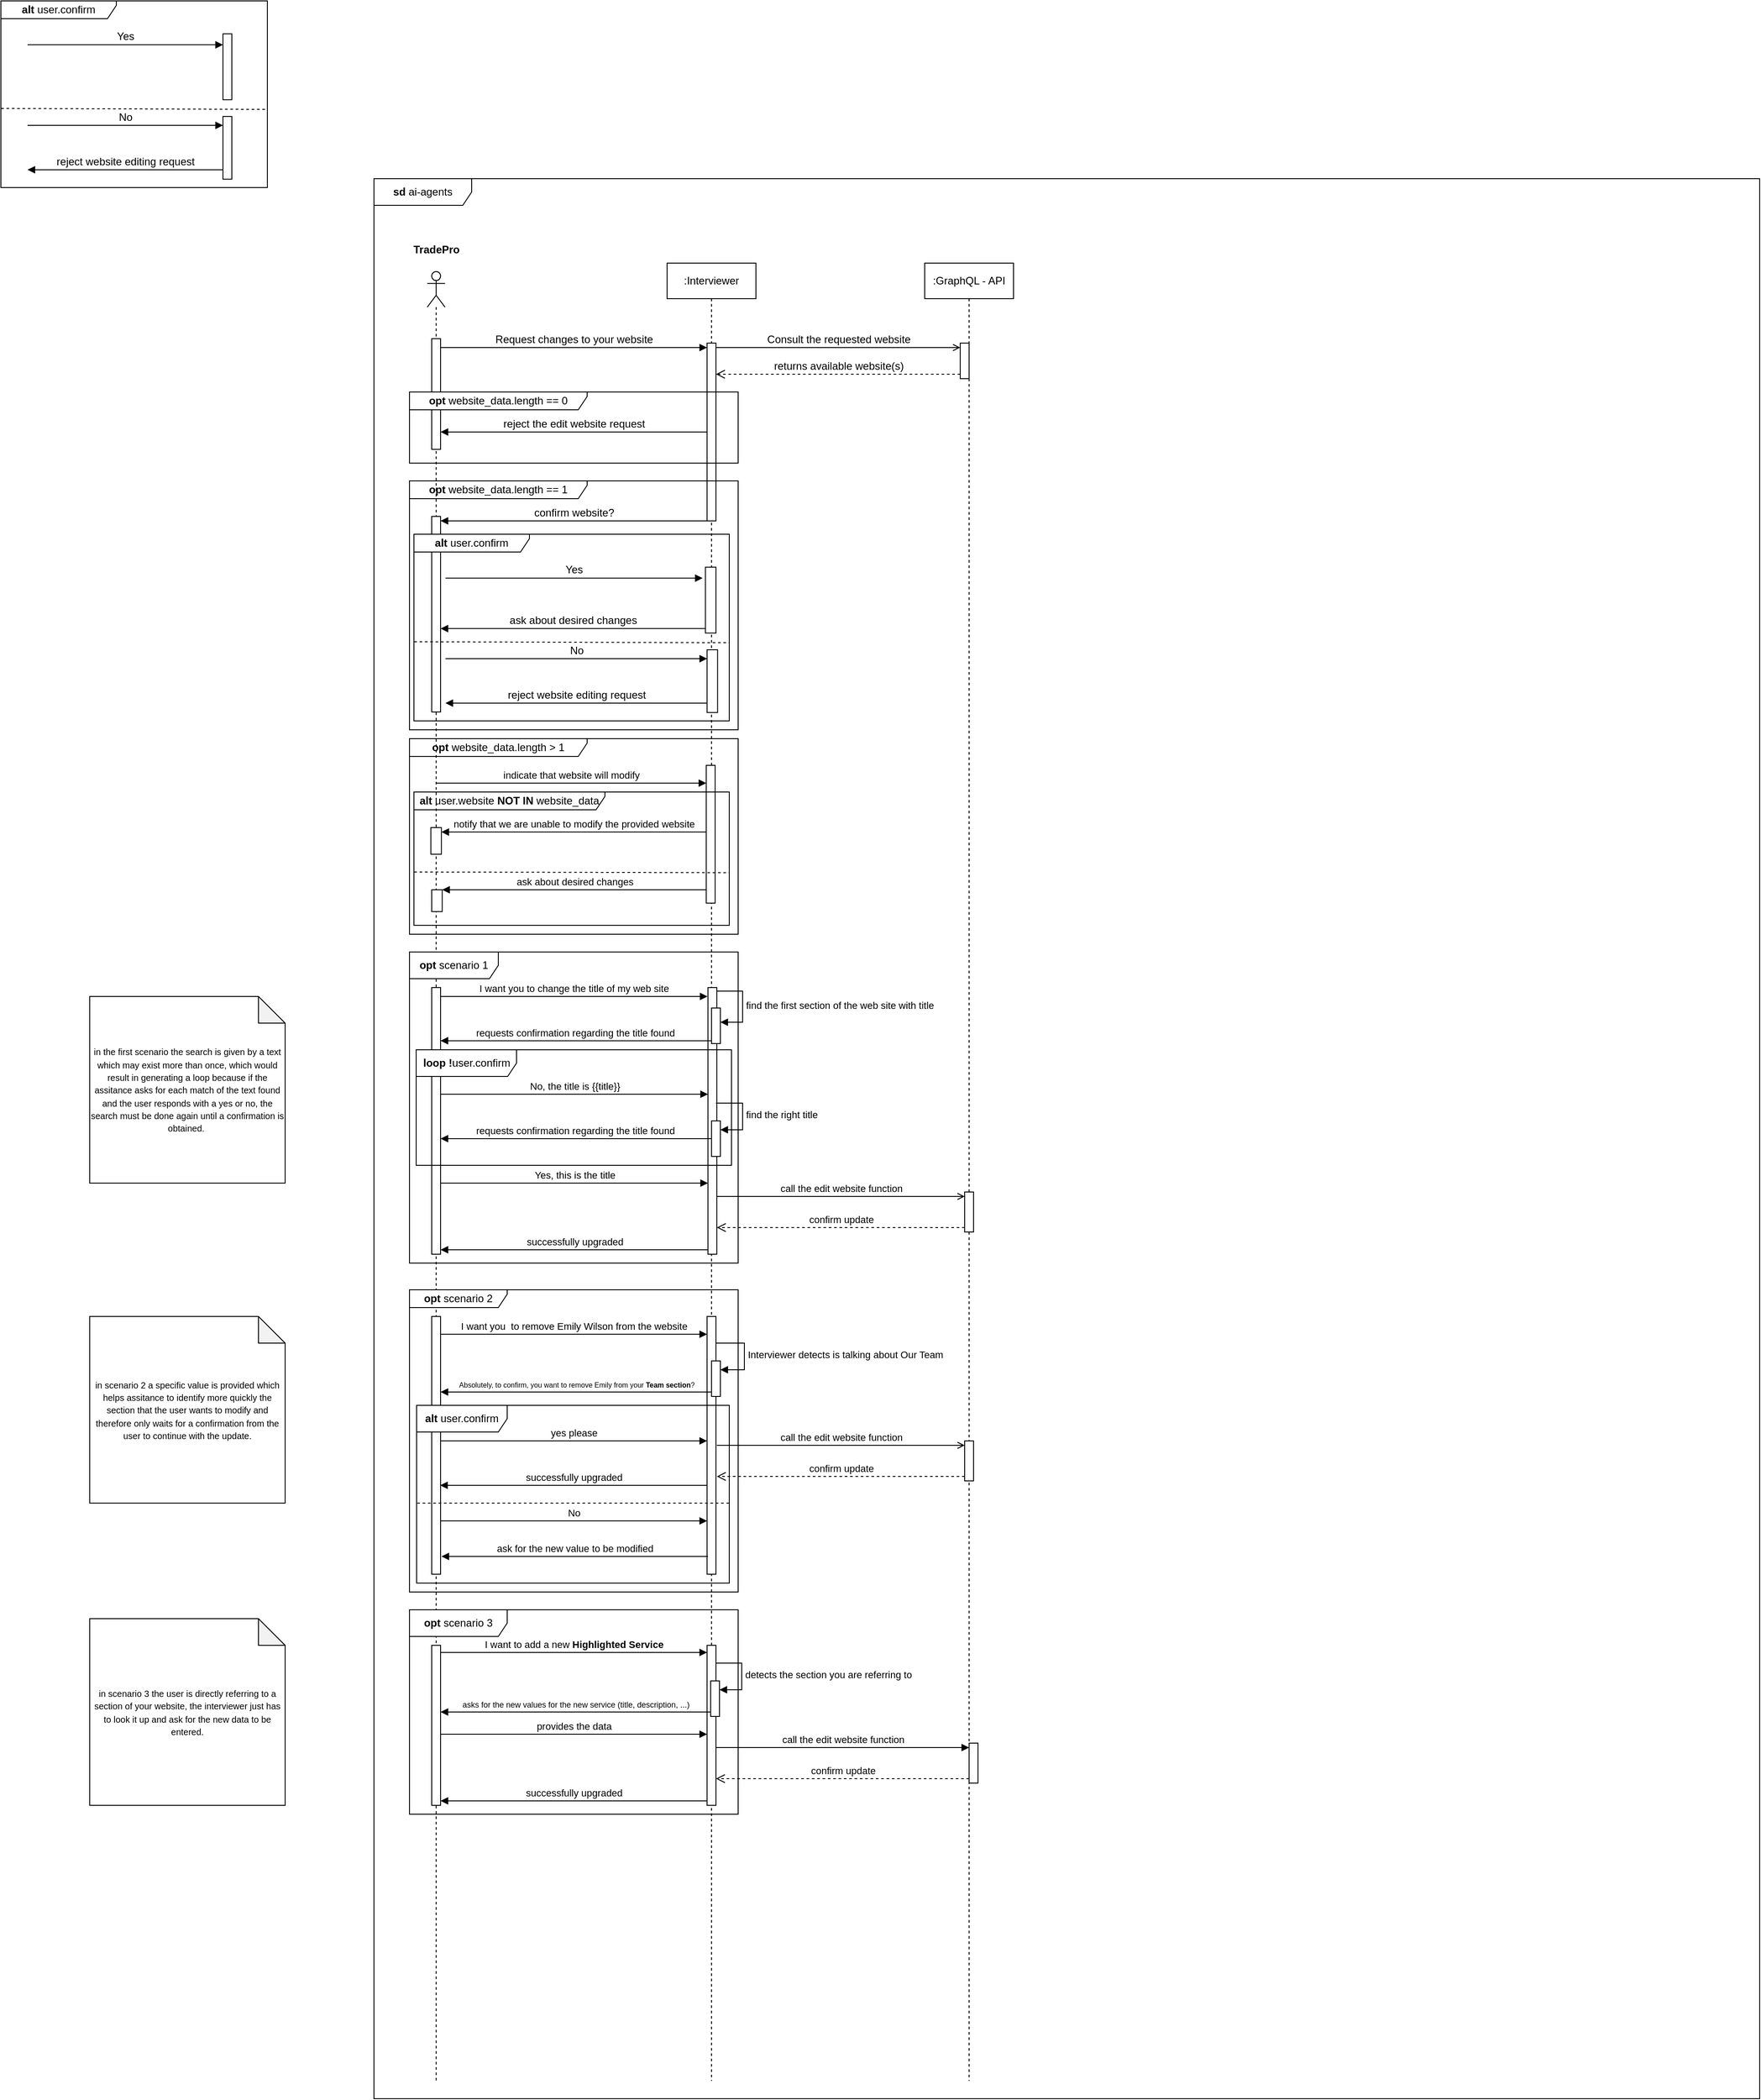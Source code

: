 <mxfile version="24.1.0" type="github">
  <diagram name="Page-1" id="2YBvvXClWsGukQMizWep">
    <mxGraphModel dx="4307" dy="3556" grid="1" gridSize="10" guides="1" tooltips="1" connect="1" arrows="1" fold="1" page="1" pageScale="1" pageWidth="850" pageHeight="1100" math="0" shadow="0">
      <root>
        <mxCell id="0" />
        <mxCell id="1" parent="0" />
        <mxCell id="aeY2nJqXoNuJw8O9usds-8" value="&lt;b&gt;sd &lt;/b&gt;ai-agents" style="shape=umlFrame;whiteSpace=wrap;html=1;pointerEvents=0;strokeColor=default;align=center;verticalAlign=middle;fontFamily=Helvetica;fontSize=12;fontColor=default;fillColor=default;width=110;height=30;" parent="1" vertex="1">
          <mxGeometry x="-840" y="-1080" width="1560" height="2160" as="geometry" />
        </mxCell>
        <mxCell id="aeY2nJqXoNuJw8O9usds-13" value=":Interviewer" style="shape=umlLifeline;perimeter=lifelinePerimeter;whiteSpace=wrap;html=1;container=1;dropTarget=0;collapsible=0;recursiveResize=0;outlineConnect=0;portConstraint=eastwest;newEdgeStyle={&quot;curved&quot;:0,&quot;rounded&quot;:0};strokeColor=default;align=center;verticalAlign=middle;fontFamily=Helvetica;fontSize=12;fontColor=default;fillColor=default;" parent="1" vertex="1">
          <mxGeometry x="-510" y="-985" width="100" height="2045" as="geometry" />
        </mxCell>
        <mxCell id="aeY2nJqXoNuJw8O9usds-17" value="" style="html=1;points=[[0,0,0,0,5],[0,1,0,0,-5],[1,0,0,0,5],[1,1,0,0,-5]];perimeter=orthogonalPerimeter;outlineConnect=0;targetShapes=umlLifeline;portConstraint=eastwest;newEdgeStyle={&quot;curved&quot;:0,&quot;rounded&quot;:0};strokeColor=default;align=center;verticalAlign=middle;fontFamily=Helvetica;fontSize=12;fontColor=default;fillColor=default;" parent="aeY2nJqXoNuJw8O9usds-13" vertex="1">
          <mxGeometry x="45" y="90" width="10" height="200" as="geometry" />
        </mxCell>
        <mxCell id="aeY2nJqXoNuJw8O9usds-36" value="" style="html=1;points=[[0,0,0,0,5],[0,1,0,0,-5],[1,0,0,0,5],[1,1,0,0,-5]];perimeter=orthogonalPerimeter;outlineConnect=0;targetShapes=umlLifeline;portConstraint=eastwest;newEdgeStyle={&quot;curved&quot;:0,&quot;rounded&quot;:0};strokeColor=default;align=center;verticalAlign=middle;fontFamily=Helvetica;fontSize=12;fontColor=default;fillColor=default;" parent="aeY2nJqXoNuJw8O9usds-13" vertex="1">
          <mxGeometry x="43.163" y="342.059" width="11.833" height="74.118" as="geometry" />
        </mxCell>
        <mxCell id="aeY2nJqXoNuJw8O9usds-45" value="" style="html=1;points=[[0,0,0,0,5],[0,1,0,0,-5],[1,0,0,0,5],[1,1,0,0,-5]];perimeter=orthogonalPerimeter;outlineConnect=0;targetShapes=umlLifeline;portConstraint=eastwest;newEdgeStyle={&quot;curved&quot;:0,&quot;rounded&quot;:0};strokeColor=default;align=center;verticalAlign=middle;fontFamily=Helvetica;fontSize=12;fontColor=default;fillColor=default;" parent="aeY2nJqXoNuJw8O9usds-13" vertex="1">
          <mxGeometry x="45.003" y="435.004" width="11.833" height="70.588" as="geometry" />
        </mxCell>
        <mxCell id="Cm1tVQZYmMBmun_1De68-10" value="" style="html=1;points=[[0,0,0,0,5],[0,1,0,0,-5],[1,0,0,0,5],[1,1,0,0,-5]];perimeter=orthogonalPerimeter;outlineConnect=0;targetShapes=umlLifeline;portConstraint=eastwest;newEdgeStyle={&quot;curved&quot;:0,&quot;rounded&quot;:0};" vertex="1" parent="aeY2nJqXoNuJw8O9usds-13">
          <mxGeometry x="44.08" y="565" width="10" height="155" as="geometry" />
        </mxCell>
        <mxCell id="aeY2nJqXoNuJw8O9usds-14" value=":GraphQL - API" style="shape=umlLifeline;perimeter=lifelinePerimeter;whiteSpace=wrap;html=1;container=1;dropTarget=0;collapsible=0;recursiveResize=0;outlineConnect=0;portConstraint=eastwest;newEdgeStyle={&quot;curved&quot;:0,&quot;rounded&quot;:0};strokeColor=default;align=center;verticalAlign=middle;fontFamily=Helvetica;fontSize=12;fontColor=default;fillColor=default;" parent="1" vertex="1">
          <mxGeometry x="-220" y="-985" width="100" height="2045" as="geometry" />
        </mxCell>
        <mxCell id="aeY2nJqXoNuJw8O9usds-20" value="" style="html=1;points=[[0,0,0,0,5],[0,1,0,0,-5],[1,0,0,0,5],[1,1,0,0,-5]];perimeter=orthogonalPerimeter;outlineConnect=0;targetShapes=umlLifeline;portConstraint=eastwest;newEdgeStyle={&quot;curved&quot;:0,&quot;rounded&quot;:0};strokeColor=default;align=center;verticalAlign=middle;fontFamily=Helvetica;fontSize=12;fontColor=default;fillColor=default;" parent="aeY2nJqXoNuJw8O9usds-14" vertex="1">
          <mxGeometry x="40" y="90" width="10" height="40" as="geometry" />
        </mxCell>
        <mxCell id="Cm1tVQZYmMBmun_1De68-38" value="" style="html=1;points=[[0,0,0,0,5],[0,1,0,0,-5],[1,0,0,0,5],[1,1,0,0,-5]];perimeter=orthogonalPerimeter;outlineConnect=0;targetShapes=umlLifeline;portConstraint=eastwest;newEdgeStyle={&quot;curved&quot;:0,&quot;rounded&quot;:0};" vertex="1" parent="aeY2nJqXoNuJw8O9usds-14">
          <mxGeometry x="45" y="1045" width="10" height="45" as="geometry" />
        </mxCell>
        <mxCell id="Cm1tVQZYmMBmun_1De68-54" value="" style="html=1;points=[[0,0,0,0,5],[0,1,0,0,-5],[1,0,0,0,5],[1,1,0,0,-5]];perimeter=orthogonalPerimeter;outlineConnect=0;targetShapes=umlLifeline;portConstraint=eastwest;newEdgeStyle={&quot;curved&quot;:0,&quot;rounded&quot;:0};" vertex="1" parent="aeY2nJqXoNuJw8O9usds-14">
          <mxGeometry x="45" y="1325" width="10" height="45" as="geometry" />
        </mxCell>
        <mxCell id="Cm1tVQZYmMBmun_1De68-55" value="call the edit website function" style="html=1;verticalAlign=bottom;endArrow=open;curved=0;rounded=0;entryX=0;entryY=0;entryDx=0;entryDy=5;endFill=0;" edge="1" parent="aeY2nJqXoNuJw8O9usds-14" target="Cm1tVQZYmMBmun_1De68-54">
          <mxGeometry relative="1" as="geometry">
            <mxPoint x="-234" y="1330" as="sourcePoint" />
          </mxGeometry>
        </mxCell>
        <mxCell id="Cm1tVQZYmMBmun_1De68-56" value="confirm update" style="html=1;verticalAlign=bottom;endArrow=open;dashed=1;endSize=8;curved=0;rounded=0;exitX=0;exitY=1;exitDx=0;exitDy=-5;" edge="1" parent="aeY2nJqXoNuJw8O9usds-14" source="Cm1tVQZYmMBmun_1De68-54">
          <mxGeometry relative="1" as="geometry">
            <mxPoint x="-234" y="1365" as="targetPoint" />
          </mxGeometry>
        </mxCell>
        <mxCell id="Cm1tVQZYmMBmun_1De68-68" value="" style="html=1;points=[[0,0,0,0,5],[0,1,0,0,-5],[1,0,0,0,5],[1,1,0,0,-5]];perimeter=orthogonalPerimeter;outlineConnect=0;targetShapes=umlLifeline;portConstraint=eastwest;newEdgeStyle={&quot;curved&quot;:0,&quot;rounded&quot;:0};" vertex="1" parent="aeY2nJqXoNuJw8O9usds-14">
          <mxGeometry x="50" y="1665" width="10" height="45" as="geometry" />
        </mxCell>
        <mxCell id="aeY2nJqXoNuJw8O9usds-19" value="Request changes to your website" style="html=1;verticalAlign=bottom;endArrow=block;curved=0;rounded=0;fontFamily=Helvetica;fontSize=12;fontColor=default;entryX=0;entryY=0;entryDx=0;entryDy=5;entryPerimeter=0;" parent="1" source="aeY2nJqXoNuJw8O9usds-28" edge="1" target="aeY2nJqXoNuJw8O9usds-17">
          <mxGeometry width="80" relative="1" as="geometry">
            <mxPoint x="-770.3" y="-890" as="sourcePoint" />
            <mxPoint x="-545" y="-890" as="targetPoint" />
          </mxGeometry>
        </mxCell>
        <mxCell id="aeY2nJqXoNuJw8O9usds-21" value="Consult the requested website" style="html=1;verticalAlign=bottom;endArrow=open;curved=0;rounded=0;entryX=0;entryY=0;entryDx=0;entryDy=5;fontFamily=Helvetica;fontSize=12;fontColor=default;exitX=1;exitY=0;exitDx=0;exitDy=5;exitPerimeter=0;endFill=0;" parent="1" source="aeY2nJqXoNuJw8O9usds-17" target="aeY2nJqXoNuJw8O9usds-20" edge="1">
          <mxGeometry relative="1" as="geometry">
            <mxPoint x="-530" y="-880" as="sourcePoint" />
          </mxGeometry>
        </mxCell>
        <mxCell id="aeY2nJqXoNuJw8O9usds-22" value="returns available website(s)" style="html=1;verticalAlign=bottom;endArrow=open;dashed=1;endSize=8;curved=0;rounded=0;exitX=0;exitY=1;exitDx=0;exitDy=-5;fontFamily=Helvetica;fontSize=12;fontColor=default;" parent="1" source="aeY2nJqXoNuJw8O9usds-20" target="aeY2nJqXoNuJw8O9usds-17" edge="1">
          <mxGeometry relative="1" as="geometry">
            <mxPoint x="-340" y="-815" as="targetPoint" />
          </mxGeometry>
        </mxCell>
        <mxCell id="aeY2nJqXoNuJw8O9usds-24" value="reject the edit website request" style="html=1;verticalAlign=bottom;endArrow=block;curved=0;rounded=0;fontFamily=Helvetica;fontSize=12;fontColor=default;" parent="1" source="aeY2nJqXoNuJw8O9usds-17" target="aeY2nJqXoNuJw8O9usds-28" edge="1">
          <mxGeometry width="80" relative="1" as="geometry">
            <mxPoint x="-545" y="-790" as="sourcePoint" />
            <mxPoint x="-770.3" y="-790" as="targetPoint" />
          </mxGeometry>
        </mxCell>
        <mxCell id="aeY2nJqXoNuJw8O9usds-25" value="&lt;b&gt;opt&amp;nbsp;&lt;/b&gt;website_data.length == 1" style="shape=umlFrame;whiteSpace=wrap;html=1;pointerEvents=0;strokeColor=default;align=center;verticalAlign=middle;fontFamily=Helvetica;fontSize=12;fontColor=default;fillColor=default;width=200;height=20;" parent="1" vertex="1">
          <mxGeometry x="-800" y="-740" width="370" height="280" as="geometry" />
        </mxCell>
        <mxCell id="aeY2nJqXoNuJw8O9usds-26" value="confirm website?" style="html=1;verticalAlign=bottom;endArrow=block;curved=0;rounded=0;fontFamily=Helvetica;fontSize=12;fontColor=default;entryX=1;entryY=0;entryDx=0;entryDy=5;entryPerimeter=0;" parent="1" source="aeY2nJqXoNuJw8O9usds-17" target="aeY2nJqXoNuJw8O9usds-27" edge="1">
          <mxGeometry width="80" relative="1" as="geometry">
            <mxPoint x="-544.7" y="-700.4" as="sourcePoint" />
            <mxPoint x="-770" y="-700.4" as="targetPoint" />
          </mxGeometry>
        </mxCell>
        <mxCell id="aeY2nJqXoNuJw8O9usds-41" value="ask about desired changes" style="html=1;verticalAlign=bottom;endArrow=block;curved=0;rounded=0;fontFamily=Helvetica;fontSize=12;fontColor=default;exitX=0;exitY=1;exitDx=0;exitDy=-5;exitPerimeter=0;" parent="1" source="aeY2nJqXoNuJw8O9usds-36" target="aeY2nJqXoNuJw8O9usds-27" edge="1">
          <mxGeometry width="80" relative="1" as="geometry">
            <mxPoint x="-700" y="-680" as="sourcePoint" />
            <mxPoint x="-620" y="-680" as="targetPoint" />
          </mxGeometry>
        </mxCell>
        <mxCell id="aeY2nJqXoNuJw8O9usds-49" value="&lt;b&gt;opt&amp;nbsp;&lt;/b&gt;website_data.length &amp;gt; 1" style="shape=umlFrame;whiteSpace=wrap;html=1;pointerEvents=0;strokeColor=default;align=center;verticalAlign=middle;fontFamily=Helvetica;fontSize=12;fontColor=default;fillColor=default;width=200;height=20;" parent="1" vertex="1">
          <mxGeometry x="-800" y="-450" width="370" height="220" as="geometry" />
        </mxCell>
        <mxCell id="Cm1tVQZYmMBmun_1De68-1" value="" style="group;fillColor=none;strokeColor=#b85450;" vertex="1" connectable="0" parent="1">
          <mxGeometry x="-1260" y="-1280" width="300" height="210" as="geometry" />
        </mxCell>
        <mxCell id="Cm1tVQZYmMBmun_1De68-2" value="&lt;b&gt;alt &lt;/b&gt;user.confirm" style="shape=umlFrame;whiteSpace=wrap;html=1;pointerEvents=0;strokeColor=default;align=center;verticalAlign=middle;fontFamily=Helvetica;fontSize=12;fontColor=default;fillColor=default;width=130;height=20;" vertex="1" parent="Cm1tVQZYmMBmun_1De68-1">
          <mxGeometry width="300" height="210" as="geometry" />
        </mxCell>
        <mxCell id="Cm1tVQZYmMBmun_1De68-3" value="" style="endArrow=none;dashed=1;html=1;rounded=0;fontFamily=Helvetica;fontSize=12;fontColor=default;exitX=0.001;exitY=0.545;exitDx=0;exitDy=0;exitPerimeter=0;entryX=1;entryY=0.55;entryDx=0;entryDy=0;entryPerimeter=0;" edge="1" parent="Cm1tVQZYmMBmun_1De68-1">
          <mxGeometry width="50" height="50" relative="1" as="geometry">
            <mxPoint x="0.3" y="121" as="sourcePoint" />
            <mxPoint x="300" y="122.05" as="targetPoint" />
          </mxGeometry>
        </mxCell>
        <mxCell id="Cm1tVQZYmMBmun_1De68-4" value="" style="html=1;points=[[0,0,0,0,5],[0,1,0,0,-5],[1,0,0,0,5],[1,1,0,0,-5]];perimeter=orthogonalPerimeter;outlineConnect=0;targetShapes=umlLifeline;portConstraint=eastwest;newEdgeStyle={&quot;curved&quot;:0,&quot;rounded&quot;:0};strokeColor=default;align=center;verticalAlign=middle;fontFamily=Helvetica;fontSize=12;fontColor=default;fillColor=default;" vertex="1" parent="Cm1tVQZYmMBmun_1De68-1">
          <mxGeometry x="250" y="37.059" width="10" height="74.118" as="geometry" />
        </mxCell>
        <mxCell id="Cm1tVQZYmMBmun_1De68-5" value="Yes" style="html=1;verticalAlign=bottom;endArrow=block;curved=0;rounded=0;fontFamily=Helvetica;fontSize=12;fontColor=default;entryX=0;entryY=0;entryDx=0;entryDy=5;entryPerimeter=0;" edge="1" parent="Cm1tVQZYmMBmun_1De68-1">
          <mxGeometry width="80" relative="1" as="geometry">
            <mxPoint x="30" y="49.412" as="sourcePoint" />
            <mxPoint x="250" y="49.412" as="targetPoint" />
          </mxGeometry>
        </mxCell>
        <mxCell id="Cm1tVQZYmMBmun_1De68-6" value="" style="html=1;points=[[0,0,0,0,5],[0,1,0,0,-5],[1,0,0,0,5],[1,1,0,0,-5]];perimeter=orthogonalPerimeter;outlineConnect=0;targetShapes=umlLifeline;portConstraint=eastwest;newEdgeStyle={&quot;curved&quot;:0,&quot;rounded&quot;:0};strokeColor=default;align=center;verticalAlign=middle;fontFamily=Helvetica;fontSize=12;fontColor=default;fillColor=default;" vertex="1" parent="Cm1tVQZYmMBmun_1De68-1">
          <mxGeometry x="250" y="130.004" width="10" height="70.588" as="geometry" />
        </mxCell>
        <mxCell id="Cm1tVQZYmMBmun_1De68-7" value="No" style="html=1;verticalAlign=bottom;endArrow=block;curved=0;rounded=0;fontFamily=Helvetica;fontSize=12;fontColor=default;entryX=0;entryY=0;entryDx=0;entryDy=5;entryPerimeter=0;" edge="1" parent="Cm1tVQZYmMBmun_1De68-1">
          <mxGeometry width="80" relative="1" as="geometry">
            <mxPoint x="30" y="140.004" as="sourcePoint" />
            <mxPoint x="250" y="140.004" as="targetPoint" />
          </mxGeometry>
        </mxCell>
        <mxCell id="Cm1tVQZYmMBmun_1De68-8" value="reject website editing request" style="html=1;verticalAlign=bottom;endArrow=block;curved=0;rounded=0;fontFamily=Helvetica;fontSize=12;fontColor=default;" edge="1" parent="Cm1tVQZYmMBmun_1De68-1">
          <mxGeometry width="80" relative="1" as="geometry">
            <mxPoint x="250" y="189.998" as="sourcePoint" />
            <mxPoint x="30" y="189.998" as="targetPoint" />
          </mxGeometry>
        </mxCell>
        <mxCell id="Cm1tVQZYmMBmun_1De68-9" value="indicate that website will modify" style="html=1;verticalAlign=bottom;endArrow=block;curved=0;rounded=0;" edge="1" parent="1" target="Cm1tVQZYmMBmun_1De68-10">
          <mxGeometry width="80" relative="1" as="geometry">
            <mxPoint x="-770.5" y="-400" as="sourcePoint" />
            <mxPoint x="-545" y="-400" as="targetPoint" />
          </mxGeometry>
        </mxCell>
        <mxCell id="Cm1tVQZYmMBmun_1De68-11" value="" style="group;fillColor=none;strokeColor=#b85450;" vertex="1" connectable="0" parent="1">
          <mxGeometry x="-795" y="-390" width="355" height="150" as="geometry" />
        </mxCell>
        <mxCell id="Cm1tVQZYmMBmun_1De68-12" value="&lt;b&gt;alt&amp;nbsp;&lt;/b&gt;user.website &lt;b&gt;NOT IN&amp;nbsp;&lt;/b&gt;website_data" style="shape=umlFrame;whiteSpace=wrap;html=1;pointerEvents=0;strokeColor=default;align=center;verticalAlign=middle;fontFamily=Helvetica;fontSize=12;fontColor=default;fillColor=default;width=215;height=20;" vertex="1" parent="Cm1tVQZYmMBmun_1De68-11">
          <mxGeometry width="355" height="150" as="geometry" />
        </mxCell>
        <mxCell id="Cm1tVQZYmMBmun_1De68-13" value="" style="endArrow=none;dashed=1;html=1;rounded=0;fontFamily=Helvetica;fontSize=12;fontColor=default;exitX=0.001;exitY=0.545;exitDx=0;exitDy=0;exitPerimeter=0;entryX=1;entryY=0.55;entryDx=0;entryDy=0;entryPerimeter=0;" edge="1" parent="Cm1tVQZYmMBmun_1De68-11">
          <mxGeometry width="50" height="50" relative="1" as="geometry">
            <mxPoint x="0.355" y="89.998" as="sourcePoint" />
            <mxPoint x="355" y="90.748" as="targetPoint" />
          </mxGeometry>
        </mxCell>
        <mxCell id="Cm1tVQZYmMBmun_1De68-21" value="notify that we are unable to modify the provided website" style="html=1;verticalAlign=bottom;endArrow=block;curved=0;rounded=0;entryX=1;entryY=0;entryDx=0;entryDy=5;entryPerimeter=0;" edge="1" parent="1" source="Cm1tVQZYmMBmun_1De68-10" target="Cm1tVQZYmMBmun_1De68-19">
          <mxGeometry width="80" relative="1" as="geometry">
            <mxPoint x="-630" y="-320" as="sourcePoint" />
            <mxPoint x="-550" y="-320" as="targetPoint" />
          </mxGeometry>
        </mxCell>
        <mxCell id="Cm1tVQZYmMBmun_1De68-22" value="ask about desired changes" style="html=1;verticalAlign=bottom;endArrow=block;curved=0;rounded=0;" edge="1" parent="1" source="Cm1tVQZYmMBmun_1De68-10" target="Cm1tVQZYmMBmun_1De68-20">
          <mxGeometry width="80" relative="1" as="geometry">
            <mxPoint x="-640" y="-230" as="sourcePoint" />
            <mxPoint x="-560" y="-230" as="targetPoint" />
          </mxGeometry>
        </mxCell>
        <mxCell id="aeY2nJqXoNuJw8O9usds-9" value="" style="shape=umlLifeline;perimeter=lifelinePerimeter;whiteSpace=wrap;html=1;container=1;dropTarget=0;collapsible=0;recursiveResize=0;outlineConnect=0;portConstraint=eastwest;newEdgeStyle={&quot;curved&quot;:0,&quot;rounded&quot;:0};participant=umlActor;strokeColor=default;align=center;verticalAlign=middle;fontFamily=Helvetica;fontSize=12;fontColor=default;fillColor=default;" parent="1" vertex="1">
          <mxGeometry x="-780" y="-975.45" width="20" height="2035.45" as="geometry" />
        </mxCell>
        <mxCell id="aeY2nJqXoNuJw8O9usds-28" value="" style="html=1;points=[[0,0,0,0,5],[0,1,0,0,-5],[1,0,0,0,5],[1,1,0,0,-5]];perimeter=orthogonalPerimeter;outlineConnect=0;targetShapes=umlLifeline;portConstraint=eastwest;newEdgeStyle={&quot;curved&quot;:0,&quot;rounded&quot;:0};strokeColor=default;align=center;verticalAlign=middle;fontFamily=Helvetica;fontSize=12;fontColor=default;fillColor=default;" parent="aeY2nJqXoNuJw8O9usds-9" vertex="1">
          <mxGeometry x="5" y="75.45" width="10" height="124.55" as="geometry" />
        </mxCell>
        <mxCell id="Cm1tVQZYmMBmun_1De68-20" value="" style="html=1;points=[[0,0,0,0,5],[0,1,0,0,-5],[1,0,0,0,5],[1,1,0,0,-5]];perimeter=orthogonalPerimeter;outlineConnect=0;targetShapes=umlLifeline;portConstraint=eastwest;newEdgeStyle={&quot;curved&quot;:0,&quot;rounded&quot;:0};" vertex="1" parent="aeY2nJqXoNuJw8O9usds-9">
          <mxGeometry x="5" y="695.45" width="11.83" height="24.55" as="geometry" />
        </mxCell>
        <mxCell id="Cm1tVQZYmMBmun_1De68-19" value="" style="html=1;points=[[0,0,0,0,5],[0,1,0,0,-5],[1,0,0,0,5],[1,1,0,0,-5]];perimeter=orthogonalPerimeter;outlineConnect=0;targetShapes=umlLifeline;portConstraint=eastwest;newEdgeStyle={&quot;curved&quot;:0,&quot;rounded&quot;:0};" vertex="1" parent="aeY2nJqXoNuJw8O9usds-9">
          <mxGeometry x="4.08" y="625.455" width="11.83" height="30" as="geometry" />
        </mxCell>
        <mxCell id="aeY2nJqXoNuJw8O9usds-10" value="&lt;b&gt;TradePro&lt;/b&gt;" style="text;html=1;align=center;verticalAlign=middle;resizable=0;points=[];autosize=1;strokeColor=none;fillColor=none;fontFamily=Helvetica;fontSize=12;fontColor=default;" parent="1" vertex="1">
          <mxGeometry x="-810" y="-1015" width="80" height="30" as="geometry" />
        </mxCell>
        <mxCell id="aeY2nJqXoNuJw8O9usds-27" value="" style="html=1;points=[[0,0,0,0,5],[0,1,0,0,-5],[1,0,0,0,5],[1,1,0,0,-5]];perimeter=orthogonalPerimeter;outlineConnect=0;targetShapes=umlLifeline;portConstraint=eastwest;newEdgeStyle={&quot;curved&quot;:0,&quot;rounded&quot;:0};strokeColor=default;align=center;verticalAlign=middle;fontFamily=Helvetica;fontSize=12;fontColor=default;fillColor=default;" parent="1" vertex="1">
          <mxGeometry x="-775" y="-700" width="10" height="220" as="geometry" />
        </mxCell>
        <mxCell id="aeY2nJqXoNuJw8O9usds-23" value="&lt;b&gt;opt&amp;nbsp;&lt;/b&gt;website_data.length == 0" style="shape=umlFrame;whiteSpace=wrap;html=1;pointerEvents=0;strokeColor=default;align=center;verticalAlign=middle;fontFamily=Helvetica;fontSize=12;fontColor=default;fillColor=default;width=200;height=20;" parent="1" vertex="1">
          <mxGeometry x="-800" y="-840" width="370" height="80" as="geometry" />
        </mxCell>
        <mxCell id="aeY2nJqXoNuJw8O9usds-33" value="" style="group;fillColor=none;strokeColor=#b85450;" parent="1" vertex="1" connectable="0">
          <mxGeometry x="-795" y="-680" width="355" height="210" as="geometry" />
        </mxCell>
        <mxCell id="aeY2nJqXoNuJw8O9usds-31" value="&lt;b&gt;alt &lt;/b&gt;user.confirm" style="shape=umlFrame;whiteSpace=wrap;html=1;pointerEvents=0;strokeColor=default;align=center;verticalAlign=middle;fontFamily=Helvetica;fontSize=12;fontColor=default;fillColor=default;width=130;height=20;" parent="aeY2nJqXoNuJw8O9usds-33" vertex="1">
          <mxGeometry width="355" height="210" as="geometry" />
        </mxCell>
        <mxCell id="aeY2nJqXoNuJw8O9usds-32" value="" style="endArrow=none;dashed=1;html=1;rounded=0;fontFamily=Helvetica;fontSize=12;fontColor=default;exitX=0.001;exitY=0.545;exitDx=0;exitDy=0;exitPerimeter=0;entryX=1;entryY=0.55;entryDx=0;entryDy=0;entryPerimeter=0;" parent="aeY2nJqXoNuJw8O9usds-33" edge="1">
          <mxGeometry width="50" height="50" relative="1" as="geometry">
            <mxPoint x="0.355" y="121" as="sourcePoint" />
            <mxPoint x="355" y="122.05" as="targetPoint" />
          </mxGeometry>
        </mxCell>
        <mxCell id="aeY2nJqXoNuJw8O9usds-39" value="Yes" style="html=1;verticalAlign=bottom;endArrow=block;curved=0;rounded=0;fontFamily=Helvetica;fontSize=12;fontColor=default;entryX=-0.267;entryY=0.167;entryDx=0;entryDy=0;entryPerimeter=0;" parent="aeY2nJqXoNuJw8O9usds-33" edge="1" target="aeY2nJqXoNuJw8O9usds-36">
          <mxGeometry width="80" relative="1" as="geometry">
            <mxPoint x="35.5" y="49.412" as="sourcePoint" />
            <mxPoint x="295.833" y="49.412" as="targetPoint" />
          </mxGeometry>
        </mxCell>
        <mxCell id="aeY2nJqXoNuJw8O9usds-47" value="No" style="html=1;verticalAlign=bottom;endArrow=block;curved=0;rounded=0;fontFamily=Helvetica;fontSize=12;fontColor=default;" parent="aeY2nJqXoNuJw8O9usds-33" edge="1" target="aeY2nJqXoNuJw8O9usds-45">
          <mxGeometry width="80" relative="1" as="geometry">
            <mxPoint x="35.5" y="140.004" as="sourcePoint" />
            <mxPoint x="295.833" y="140.004" as="targetPoint" />
          </mxGeometry>
        </mxCell>
        <mxCell id="aeY2nJqXoNuJw8O9usds-48" value="reject website editing request" style="html=1;verticalAlign=bottom;endArrow=block;curved=0;rounded=0;fontFamily=Helvetica;fontSize=12;fontColor=default;" parent="aeY2nJqXoNuJw8O9usds-33" edge="1" source="aeY2nJqXoNuJw8O9usds-45">
          <mxGeometry width="80" relative="1" as="geometry">
            <mxPoint x="295.833" y="189.998" as="sourcePoint" />
            <mxPoint x="35.5" y="189.998" as="targetPoint" />
          </mxGeometry>
        </mxCell>
        <mxCell id="Cm1tVQZYmMBmun_1De68-23" value="&lt;b&gt;opt&amp;nbsp;&lt;/b&gt;scenario 1" style="shape=umlFrame;whiteSpace=wrap;html=1;pointerEvents=0;width=100;height=30;" vertex="1" parent="1">
          <mxGeometry x="-800" y="-210" width="370" height="350" as="geometry" />
        </mxCell>
        <mxCell id="Cm1tVQZYmMBmun_1De68-24" value="" style="html=1;points=[[0,0,0,0,5],[0,1,0,0,-5],[1,0,0,0,5],[1,1,0,0,-5]];perimeter=orthogonalPerimeter;outlineConnect=0;targetShapes=umlLifeline;portConstraint=eastwest;newEdgeStyle={&quot;curved&quot;:0,&quot;rounded&quot;:0};" vertex="1" parent="1">
          <mxGeometry x="-775" y="-170" width="10" height="300" as="geometry" />
        </mxCell>
        <mxCell id="Cm1tVQZYmMBmun_1De68-25" value="" style="html=1;points=[[0,0,0,0,5],[0,1,0,0,-5],[1,0,0,0,5],[1,1,0,0,-5]];perimeter=orthogonalPerimeter;outlineConnect=0;targetShapes=umlLifeline;portConstraint=eastwest;newEdgeStyle={&quot;curved&quot;:0,&quot;rounded&quot;:0};" vertex="1" parent="1">
          <mxGeometry x="-464" y="-170" width="10" height="300" as="geometry" />
        </mxCell>
        <mxCell id="Cm1tVQZYmMBmun_1De68-27" value="I want you to change the title of my web site" style="html=1;verticalAlign=bottom;endArrow=block;curved=0;rounded=0;" edge="1" parent="1">
          <mxGeometry width="80" relative="1" as="geometry">
            <mxPoint x="-765.5" y="-160" as="sourcePoint" />
            <mxPoint x="-464.5" y="-160" as="targetPoint" />
          </mxGeometry>
        </mxCell>
        <mxCell id="Cm1tVQZYmMBmun_1De68-28" value="" style="html=1;points=[[0,0,0,0,5],[0,1,0,0,-5],[1,0,0,0,5],[1,1,0,0,-5]];perimeter=orthogonalPerimeter;outlineConnect=0;targetShapes=umlLifeline;portConstraint=eastwest;newEdgeStyle={&quot;curved&quot;:0,&quot;rounded&quot;:0};" vertex="1" parent="1">
          <mxGeometry x="-460" y="-147" width="10" height="40" as="geometry" />
        </mxCell>
        <mxCell id="Cm1tVQZYmMBmun_1De68-29" value="find the first section of the web site with title&amp;nbsp;" style="html=1;align=left;spacingLeft=2;endArrow=block;rounded=0;edgeStyle=orthogonalEdgeStyle;curved=0;rounded=0;exitX=1;exitY=0;exitDx=0;exitDy=5;exitPerimeter=0;" edge="1" parent="1">
          <mxGeometry relative="1" as="geometry">
            <mxPoint x="-454" y="-166" as="sourcePoint" />
            <Array as="points">
              <mxPoint x="-425" y="-166" />
              <mxPoint x="-425" y="-131" />
            </Array>
            <mxPoint x="-450" y="-131" as="targetPoint" />
          </mxGeometry>
        </mxCell>
        <mxCell id="Cm1tVQZYmMBmun_1De68-30" value="requests confirmation regarding the title found&amp;nbsp;" style="html=1;verticalAlign=bottom;endArrow=block;curved=0;rounded=0;" edge="1" parent="1">
          <mxGeometry width="80" relative="1" as="geometry">
            <mxPoint x="-460" y="-110.17" as="sourcePoint" />
            <mxPoint x="-765" y="-110.17" as="targetPoint" />
          </mxGeometry>
        </mxCell>
        <mxCell id="Cm1tVQZYmMBmun_1De68-31" value="&lt;b&gt;loop !&lt;/b&gt;user.confirm" style="shape=umlFrame;whiteSpace=wrap;html=1;pointerEvents=0;width=113;height=30;" vertex="1" parent="1">
          <mxGeometry x="-792.5" y="-100" width="355" height="130" as="geometry" />
        </mxCell>
        <mxCell id="Cm1tVQZYmMBmun_1De68-32" value="No, the title is {{title}}" style="html=1;verticalAlign=bottom;endArrow=block;curved=0;rounded=0;" edge="1" parent="1" source="Cm1tVQZYmMBmun_1De68-24" target="Cm1tVQZYmMBmun_1De68-25">
          <mxGeometry width="80" relative="1" as="geometry">
            <mxPoint x="-810" y="-40" as="sourcePoint" />
            <mxPoint x="-509.5" y="-40" as="targetPoint" />
            <Array as="points">
              <mxPoint x="-610" y="-50" />
            </Array>
          </mxGeometry>
        </mxCell>
        <mxCell id="Cm1tVQZYmMBmun_1De68-33" value="" style="html=1;points=[[0,0,0,0,5],[0,1,0,0,-5],[1,0,0,0,5],[1,1,0,0,-5]];perimeter=orthogonalPerimeter;outlineConnect=0;targetShapes=umlLifeline;portConstraint=eastwest;newEdgeStyle={&quot;curved&quot;:0,&quot;rounded&quot;:0};" vertex="1" parent="1">
          <mxGeometry x="-460" y="-20" width="10" height="40" as="geometry" />
        </mxCell>
        <mxCell id="Cm1tVQZYmMBmun_1De68-34" value="find the right title" style="html=1;align=left;spacingLeft=2;endArrow=block;rounded=0;edgeStyle=orthogonalEdgeStyle;curved=0;rounded=0;" edge="1" target="Cm1tVQZYmMBmun_1De68-33" parent="1">
          <mxGeometry relative="1" as="geometry">
            <mxPoint x="-455" y="-40" as="sourcePoint" />
            <Array as="points">
              <mxPoint x="-425" y="-10" />
            </Array>
          </mxGeometry>
        </mxCell>
        <mxCell id="Cm1tVQZYmMBmun_1De68-35" value="requests confirmation regarding the title found&amp;nbsp;" style="html=1;verticalAlign=bottom;endArrow=block;curved=0;rounded=0;" edge="1" parent="1" source="Cm1tVQZYmMBmun_1De68-33" target="Cm1tVQZYmMBmun_1De68-24">
          <mxGeometry width="80" relative="1" as="geometry">
            <mxPoint x="-620" y="20" as="sourcePoint" />
            <mxPoint x="-540" y="20" as="targetPoint" />
          </mxGeometry>
        </mxCell>
        <mxCell id="Cm1tVQZYmMBmun_1De68-36" value="Yes, this is the title" style="html=1;verticalAlign=bottom;endArrow=block;curved=0;rounded=0;" edge="1" parent="1">
          <mxGeometry width="80" relative="1" as="geometry">
            <mxPoint x="-765" y="50" as="sourcePoint" />
            <mxPoint x="-464" y="50" as="targetPoint" />
          </mxGeometry>
        </mxCell>
        <mxCell id="Cm1tVQZYmMBmun_1De68-39" value="call the edit website function" style="html=1;verticalAlign=bottom;endArrow=open;curved=0;rounded=0;entryX=0;entryY=0;entryDx=0;entryDy=5;endFill=0;" edge="1" target="Cm1tVQZYmMBmun_1De68-38" parent="1" source="Cm1tVQZYmMBmun_1De68-25">
          <mxGeometry relative="1" as="geometry">
            <mxPoint x="-245" y="45" as="sourcePoint" />
          </mxGeometry>
        </mxCell>
        <mxCell id="Cm1tVQZYmMBmun_1De68-40" value="confirm update" style="html=1;verticalAlign=bottom;endArrow=open;dashed=1;endSize=8;curved=0;rounded=0;exitX=0;exitY=1;exitDx=0;exitDy=-5;" edge="1" source="Cm1tVQZYmMBmun_1De68-38" parent="1" target="Cm1tVQZYmMBmun_1De68-25">
          <mxGeometry relative="1" as="geometry">
            <mxPoint x="-245" y="115" as="targetPoint" />
          </mxGeometry>
        </mxCell>
        <mxCell id="Cm1tVQZYmMBmun_1De68-41" value="successfully upgraded" style="html=1;verticalAlign=bottom;endArrow=block;curved=0;rounded=0;entryX=1;entryY=1;entryDx=0;entryDy=-5;entryPerimeter=0;" edge="1" parent="1" source="Cm1tVQZYmMBmun_1De68-25" target="Cm1tVQZYmMBmun_1De68-24">
          <mxGeometry width="80" relative="1" as="geometry">
            <mxPoint x="-650" y="130" as="sourcePoint" />
            <mxPoint x="-570" y="130" as="targetPoint" />
          </mxGeometry>
        </mxCell>
        <mxCell id="Cm1tVQZYmMBmun_1De68-42" value="&lt;b&gt;opt &lt;/b&gt;scenario 2" style="shape=umlFrame;whiteSpace=wrap;html=1;pointerEvents=0;width=110;height=20;" vertex="1" parent="1">
          <mxGeometry x="-800" y="170" width="370" height="340" as="geometry" />
        </mxCell>
        <mxCell id="Cm1tVQZYmMBmun_1De68-43" value="I want you&amp;nbsp; to remove Emily Wilson from the website" style="html=1;verticalAlign=bottom;endArrow=block;curved=0;rounded=0;entryX=0;entryY=0;entryDx=0;entryDy=5;entryPerimeter=0;" edge="1" parent="1">
          <mxGeometry width="80" relative="1" as="geometry">
            <mxPoint x="-765" y="220.0" as="sourcePoint" />
            <mxPoint x="-465" y="220.0" as="targetPoint" />
          </mxGeometry>
        </mxCell>
        <mxCell id="Cm1tVQZYmMBmun_1De68-44" value="" style="html=1;points=[[0,0,0,0,5],[0,1,0,0,-5],[1,0,0,0,5],[1,1,0,0,-5]];perimeter=orthogonalPerimeter;outlineConnect=0;targetShapes=umlLifeline;portConstraint=eastwest;newEdgeStyle={&quot;curved&quot;:0,&quot;rounded&quot;:0};" vertex="1" parent="1">
          <mxGeometry x="-775" y="200" width="10" height="290" as="geometry" />
        </mxCell>
        <mxCell id="Cm1tVQZYmMBmun_1De68-45" value="" style="html=1;points=[[0,0,0,0,5],[0,1,0,0,-5],[1,0,0,0,5],[1,1,0,0,-5]];perimeter=orthogonalPerimeter;outlineConnect=0;targetShapes=umlLifeline;portConstraint=eastwest;newEdgeStyle={&quot;curved&quot;:0,&quot;rounded&quot;:0};" vertex="1" parent="1">
          <mxGeometry x="-465" y="200" width="10" height="290" as="geometry" />
        </mxCell>
        <mxCell id="Cm1tVQZYmMBmun_1De68-46" value="" style="html=1;points=[[0,0,0,0,5],[0,1,0,0,-5],[1,0,0,0,5],[1,1,0,0,-5]];perimeter=orthogonalPerimeter;outlineConnect=0;targetShapes=umlLifeline;portConstraint=eastwest;newEdgeStyle={&quot;curved&quot;:0,&quot;rounded&quot;:0};" vertex="1" parent="1">
          <mxGeometry x="-460" y="250" width="10" height="40" as="geometry" />
        </mxCell>
        <mxCell id="Cm1tVQZYmMBmun_1De68-47" value="Interviewer detects is talking about Our Team" style="html=1;align=left;spacingLeft=2;endArrow=block;rounded=0;edgeStyle=orthogonalEdgeStyle;curved=0;rounded=0;" edge="1" target="Cm1tVQZYmMBmun_1De68-46" parent="1">
          <mxGeometry relative="1" as="geometry">
            <mxPoint x="-455" y="230" as="sourcePoint" />
            <Array as="points">
              <mxPoint x="-423" y="230" />
              <mxPoint x="-423" y="260" />
            </Array>
            <mxPoint x="-450" y="240" as="targetPoint" />
          </mxGeometry>
        </mxCell>
        <mxCell id="Cm1tVQZYmMBmun_1De68-48" value="&lt;font style=&quot;font-size: 8px;&quot;&gt;Absolutely, to confirm, you want to remove Emily from your &lt;b&gt;Team section&lt;/b&gt;?&lt;/font&gt;" style="html=1;verticalAlign=bottom;endArrow=block;curved=0;rounded=0;exitX=0;exitY=1;exitDx=0;exitDy=-5;exitPerimeter=0;" edge="1" parent="1" source="Cm1tVQZYmMBmun_1De68-46" target="Cm1tVQZYmMBmun_1De68-44">
          <mxGeometry width="80" relative="1" as="geometry">
            <mxPoint x="-650" y="300" as="sourcePoint" />
            <mxPoint x="-570" y="300" as="targetPoint" />
          </mxGeometry>
        </mxCell>
        <mxCell id="Cm1tVQZYmMBmun_1De68-49" value="&lt;b&gt;alt &lt;/b&gt;user.confirm" style="shape=umlFrame;whiteSpace=wrap;html=1;pointerEvents=0;width=102;height=30;" vertex="1" parent="1">
          <mxGeometry x="-792" y="300" width="352" height="200" as="geometry" />
        </mxCell>
        <mxCell id="Cm1tVQZYmMBmun_1De68-50" value="" style="endArrow=none;dashed=1;html=1;rounded=0;fontFamily=Helvetica;fontSize=12;fontColor=default;exitX=0.001;exitY=0.545;exitDx=0;exitDy=0;exitPerimeter=0;entryX=1;entryY=0.497;entryDx=0;entryDy=0;entryPerimeter=0;" edge="1" parent="1">
          <mxGeometry width="50" height="50" relative="1" as="geometry">
            <mxPoint x="-791.25" y="410.01" as="sourcePoint" />
            <mxPoint x="-438.75" y="410.0" as="targetPoint" />
          </mxGeometry>
        </mxCell>
        <mxCell id="Cm1tVQZYmMBmun_1De68-51" value="yes please" style="html=1;verticalAlign=bottom;endArrow=block;curved=0;rounded=0;" edge="1" parent="1">
          <mxGeometry width="80" relative="1" as="geometry">
            <mxPoint x="-765" y="340" as="sourcePoint" />
            <mxPoint x="-465" y="340" as="targetPoint" />
          </mxGeometry>
        </mxCell>
        <mxCell id="Cm1tVQZYmMBmun_1De68-57" value="successfully upgraded" style="html=1;verticalAlign=bottom;endArrow=block;curved=0;rounded=0;entryX=1;entryY=1;entryDx=0;entryDy=-5;entryPerimeter=0;" edge="1" parent="1">
          <mxGeometry width="80" relative="1" as="geometry">
            <mxPoint x="-464.5" y="390" as="sourcePoint" />
            <mxPoint x="-765.5" y="390" as="targetPoint" />
          </mxGeometry>
        </mxCell>
        <mxCell id="Cm1tVQZYmMBmun_1De68-58" value="No" style="html=1;verticalAlign=bottom;endArrow=block;curved=0;rounded=0;" edge="1" parent="1">
          <mxGeometry width="80" relative="1" as="geometry">
            <mxPoint x="-765" y="430.0" as="sourcePoint" />
            <mxPoint x="-465" y="430.0" as="targetPoint" />
          </mxGeometry>
        </mxCell>
        <mxCell id="Cm1tVQZYmMBmun_1De68-59" value="ask for the new value to be modified" style="html=1;verticalAlign=bottom;endArrow=block;curved=0;rounded=0;" edge="1" parent="1">
          <mxGeometry width="80" relative="1" as="geometry">
            <mxPoint x="-464" y="470.0" as="sourcePoint" />
            <mxPoint x="-764" y="470.0" as="targetPoint" />
          </mxGeometry>
        </mxCell>
        <mxCell id="Cm1tVQZYmMBmun_1De68-60" value="&lt;b&gt;opt &lt;/b&gt;scenario 3" style="shape=umlFrame;whiteSpace=wrap;html=1;pointerEvents=0;width=110;height=30;" vertex="1" parent="1">
          <mxGeometry x="-800" y="530" width="370" height="230" as="geometry" />
        </mxCell>
        <mxCell id="Cm1tVQZYmMBmun_1De68-61" value="I want to add a new &lt;b&gt;Highlighted Service&lt;/b&gt;" style="html=1;verticalAlign=bottom;endArrow=block;curved=0;rounded=0;exitX=1;exitY=0;exitDx=0;exitDy=5;exitPerimeter=0;entryX=0;entryY=0;entryDx=0;entryDy=5;entryPerimeter=0;" edge="1" parent="1">
          <mxGeometry width="80" relative="1" as="geometry">
            <mxPoint x="-765" y="578" as="sourcePoint" />
            <mxPoint x="-465" y="578" as="targetPoint" />
            <mxPoint as="offset" />
          </mxGeometry>
        </mxCell>
        <mxCell id="Cm1tVQZYmMBmun_1De68-62" value="" style="html=1;points=[[0,0,0,0,5],[0,1,0,0,-5],[1,0,0,0,5],[1,1,0,0,-5]];perimeter=orthogonalPerimeter;outlineConnect=0;targetShapes=umlLifeline;portConstraint=eastwest;newEdgeStyle={&quot;curved&quot;:0,&quot;rounded&quot;:0};" vertex="1" parent="1">
          <mxGeometry x="-775" y="570" width="10" height="180" as="geometry" />
        </mxCell>
        <mxCell id="Cm1tVQZYmMBmun_1De68-63" value="" style="html=1;points=[[0,0,0,0,5],[0,1,0,0,-5],[1,0,0,0,5],[1,1,0,0,-5]];perimeter=orthogonalPerimeter;outlineConnect=0;targetShapes=umlLifeline;portConstraint=eastwest;newEdgeStyle={&quot;curved&quot;:0,&quot;rounded&quot;:0};" vertex="1" parent="1">
          <mxGeometry x="-465" y="570" width="10" height="180" as="geometry" />
        </mxCell>
        <mxCell id="Cm1tVQZYmMBmun_1De68-64" value="" style="html=1;points=[[0,0,0,0,5],[0,1,0,0,-5],[1,0,0,0,5],[1,1,0,0,-5]];perimeter=orthogonalPerimeter;outlineConnect=0;targetShapes=umlLifeline;portConstraint=eastwest;newEdgeStyle={&quot;curved&quot;:0,&quot;rounded&quot;:0};" vertex="1" parent="1">
          <mxGeometry x="-461" y="610" width="10" height="40" as="geometry" />
        </mxCell>
        <mxCell id="Cm1tVQZYmMBmun_1De68-65" value="detects the section you are referring to" style="html=1;align=left;spacingLeft=2;endArrow=block;rounded=0;edgeStyle=orthogonalEdgeStyle;curved=0;rounded=0;" edge="1" target="Cm1tVQZYmMBmun_1De68-64" parent="1">
          <mxGeometry relative="1" as="geometry">
            <mxPoint x="-455" y="590" as="sourcePoint" />
            <Array as="points">
              <mxPoint x="-426" y="590" />
              <mxPoint x="-426" y="620" />
            </Array>
            <mxPoint x="-451" y="600" as="targetPoint" />
          </mxGeometry>
        </mxCell>
        <mxCell id="Cm1tVQZYmMBmun_1De68-66" value="&lt;font style=&quot;font-size: 9px;&quot;&gt;asks for the new values for the new service (title, description, ...)&lt;/font&gt;" style="html=1;verticalAlign=bottom;endArrow=block;curved=0;rounded=0;exitX=0;exitY=1;exitDx=0;exitDy=-5;exitPerimeter=0;" edge="1" parent="1" source="Cm1tVQZYmMBmun_1De68-64" target="Cm1tVQZYmMBmun_1De68-62">
          <mxGeometry width="80" relative="1" as="geometry">
            <mxPoint x="-660" y="640" as="sourcePoint" />
            <mxPoint x="-580" y="640" as="targetPoint" />
          </mxGeometry>
        </mxCell>
        <mxCell id="Cm1tVQZYmMBmun_1De68-67" value="provides the data" style="html=1;verticalAlign=bottom;endArrow=block;curved=0;rounded=0;" edge="1" parent="1">
          <mxGeometry width="80" relative="1" as="geometry">
            <mxPoint x="-765" y="670" as="sourcePoint" />
            <mxPoint x="-465" y="670" as="targetPoint" />
          </mxGeometry>
        </mxCell>
        <mxCell id="Cm1tVQZYmMBmun_1De68-69" value="call the edit website function" style="html=1;verticalAlign=bottom;endArrow=block;curved=0;rounded=0;entryX=0;entryY=0;entryDx=0;entryDy=5;" edge="1" target="Cm1tVQZYmMBmun_1De68-68" parent="1" source="Cm1tVQZYmMBmun_1De68-63">
          <mxGeometry relative="1" as="geometry">
            <mxPoint x="-240" y="685" as="sourcePoint" />
          </mxGeometry>
        </mxCell>
        <mxCell id="Cm1tVQZYmMBmun_1De68-70" value="confirm update" style="html=1;verticalAlign=bottom;endArrow=open;dashed=1;endSize=8;curved=0;rounded=0;exitX=0;exitY=1;exitDx=0;exitDy=-5;" edge="1" source="Cm1tVQZYmMBmun_1De68-68" parent="1" target="Cm1tVQZYmMBmun_1De68-63">
          <mxGeometry relative="1" as="geometry">
            <mxPoint x="-240" y="755" as="targetPoint" />
          </mxGeometry>
        </mxCell>
        <mxCell id="Cm1tVQZYmMBmun_1De68-72" value="successfully upgraded" style="html=1;verticalAlign=bottom;endArrow=block;curved=0;rounded=0;exitX=0;exitY=1;exitDx=0;exitDy=-5;exitPerimeter=0;entryX=1;entryY=1;entryDx=0;entryDy=-5;entryPerimeter=0;" edge="1" parent="1" source="Cm1tVQZYmMBmun_1De68-63" target="Cm1tVQZYmMBmun_1De68-62">
          <mxGeometry width="80" relative="1" as="geometry">
            <mxPoint x="-600" y="720" as="sourcePoint" />
            <mxPoint x="-520" y="720" as="targetPoint" />
          </mxGeometry>
        </mxCell>
        <mxCell id="Cm1tVQZYmMBmun_1De68-73" value="&lt;font style=&quot;font-size: 10px;&quot;&gt;in the first scenario the search is given by a text which may exist more than once, which would result in generating a loop because if the assitance asks for each match of the text found and the user responds with a yes or no, the search must be done again until a confirmation is obtained.&amp;nbsp;&lt;/font&gt;" style="shape=note;whiteSpace=wrap;html=1;backgroundOutline=1;darkOpacity=0.05;" vertex="1" parent="1">
          <mxGeometry x="-1160" y="-160" width="220" height="210" as="geometry" />
        </mxCell>
        <mxCell id="Cm1tVQZYmMBmun_1De68-75" value="&lt;font style=&quot;font-size: 10px;&quot;&gt;in scenario 2 a specific value is provided which helps assitance to identify more quickly the section that the user wants to modify and therefore only waits for a confirmation from the user to continue with the update.&lt;/font&gt;" style="shape=note;whiteSpace=wrap;html=1;backgroundOutline=1;darkOpacity=0.05;" vertex="1" parent="1">
          <mxGeometry x="-1160" y="200" width="220" height="210" as="geometry" />
        </mxCell>
        <mxCell id="Cm1tVQZYmMBmun_1De68-76" value="&lt;font style=&quot;font-size: 10px;&quot;&gt;in scenario 3 the user is directly referring to a section of your website, the interviewer just has to look it up and ask for the new data to be entered.&lt;/font&gt;" style="shape=note;whiteSpace=wrap;html=1;backgroundOutline=1;darkOpacity=0.05;" vertex="1" parent="1">
          <mxGeometry x="-1160" y="540" width="220" height="210" as="geometry" />
        </mxCell>
      </root>
    </mxGraphModel>
  </diagram>
</mxfile>
